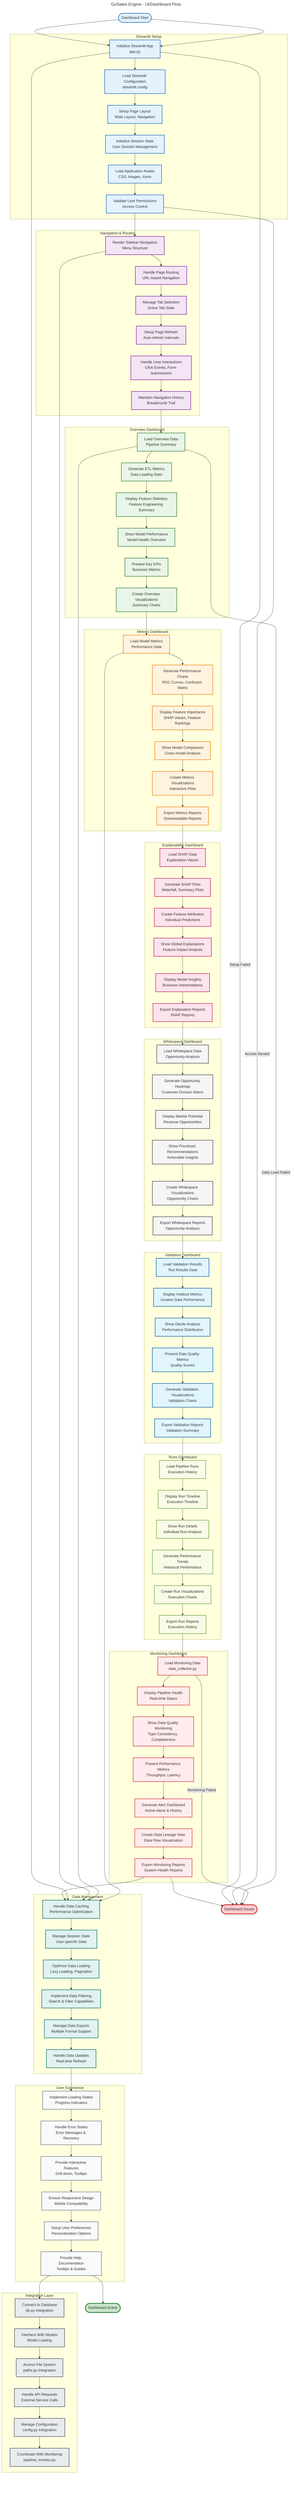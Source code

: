 ---
title: GoSales Engine - UI/Dashboard Flow
---

graph TB
    %% Start
    Start([Dashboard Start]) --> InitializeStreamlit

    %% Streamlit Initialization
    subgraph "Streamlit Setup"
        InitializeStreamlit[Initialize Streamlit App<br/>app.py]
        LoadStreamlitConfig[Load Streamlit Configuration<br/>streamlit.config]
        SetupPageLayout[Setup Page Layout<br/>Wide Layout, Navigation]
        InitializeSessionState[Initialize Session State<br/>User Session Management]
        LoadApplicationAssets[Load Application Assets<br/>CSS, Images, Icons]
        ValidateUserPermissions[Validate User Permissions<br/>Access Control]
    end

    %% Navigation & Routing
    subgraph "Navigation & Routing"
        RenderSidebarNavigation[Render Sidebar Navigation<br/>Menu Structure]
        HandlePageRouting[Handle Page Routing<br/>URL-based Navigation]
        ManageTabSelection[Manage Tab Selection<br/>Active Tab State]
        SetupPageRefresh[Setup Page Refresh<br/>Auto-refresh Intervals]
        HandleUserInteractions[Handle User Interactions<br/>Click Events, Form Submissions]
        MaintainNavigationHistory[Maintain Navigation History<br/>Breadcrumb Trail]
    end

    %% Overview Dashboard
    subgraph "Overview Dashboard"
        LoadOverviewData[Load Overview Data<br/>Pipeline Summary]
        GenerateETLMetrics[Generate ETL Metrics<br/>Data Loading Stats]
        DisplayFeatureStats[Display Feature Statistics<br/>Feature Engineering Summary]
        ShowModelPerformance[Show Model Performance<br/>Model Health Overview]
        PresentKeyKPIs[Present Key KPIs<br/>Business Metrics]
        CreateOverviewVisualizations[Create Overview Visualizations<br/>Summary Charts]
    end

    %% Metrics Dashboard
    subgraph "Metrics Dashboard"
        LoadModelMetrics[Load Model Metrics<br/>Performance Data]
        GeneratePerformanceCharts[Generate Performance Charts<br/>ROC Curves, Confusion Matrix]
        DisplayFeatureImportance[Display Feature Importance<br/>SHAP Values, Feature Rankings]
        ShowModelComparison[Show Model Comparison<br/>Cross-model Analysis]
        CreateMetricsVisualizations[Create Metrics Visualizations<br/>Interactive Plots]
        ExportMetricsReports[Export Metrics Reports<br/>Downloadable Reports]
    end

    %% Explainability Dashboard
    subgraph "Explainability Dashboard"
        LoadSHAPData[Load SHAP Data<br/>Explanation Values]
        GenerateSHAPPlots[Generate SHAP Plots<br/>Waterfall, Summary Plots]
        CreateFeatureAttribution[Create Feature Attribution<br/>Individual Predictions]
        ShowGlobalExplanations[Show Global Explanations<br/>Feature Impact Analysis]
        DisplayModelInsights[Display Model Insights<br/>Business Interpretations]
        ExportExplanationReports[Export Explanation Reports<br/>SHAP Reports]
    end

    %% Whitespace Dashboard
    subgraph "Whitespace Dashboard"
        LoadWhitespaceData[Load Whitespace Data<br/>Opportunity Analysis]
        GenerateOpportunityHeatmap[Generate Opportunity Heatmap<br/>Customer-Division Matrix]
        DisplayMarketPotential[Display Market Potential<br/>Revenue Opportunities]
        ShowPrioritizedRecommendations[Show Prioritized Recommendations<br/>Actionable Insights]
        CreateWhitespaceVisualizations[Create Whitespace Visualizations<br/>Opportunity Charts]
        ExportWhitespaceReports[Export Whitespace Reports<br/>Opportunity Analysis]
    end

    %% Validation Dashboard
    subgraph "Validation Dashboard"
        LoadValidationResults[Load Validation Results<br/>Test Results Data]
        DisplayHoldoutMetrics[Display Holdout Metrics<br/>Unseen Data Performance]
        ShowDecileAnalysis[Show Decile Analysis<br/>Performance Distribution]
        PresentDataQualityMetrics[Present Data Quality Metrics<br/>Quality Scores]
        GenerateValidationVisualizations[Generate Validation Visualizations<br/>Validation Charts]
        ExportValidationReports[Export Validation Reports<br/>Validation Summary]
    end

    %% Runs Dashboard
    subgraph "Runs Dashboard"
        LoadPipelineRuns[Load Pipeline Runs<br/>Execution History]
        DisplayRunTimeline[Display Run Timeline<br/>Execution Timeline]
        ShowRunDetails[Show Run Details<br/>Individual Run Analysis]
        GeneratePerformanceTrends[Generate Performance Trends<br/>Historical Performance]
        CreateRunVisualizations[Create Run Visualizations<br/>Execution Charts]
        ExportRunReports[Export Run Reports<br/>Execution History]
    end

    %% Monitoring Dashboard
    subgraph "Monitoring Dashboard"
        LoadMonitoringData[Load Monitoring Data<br/>data_collector.py]
        DisplayPipelineHealth[Display Pipeline Health<br/>Real-time Status]
        ShowDataQualityMonitoring[Show Data Quality Monitoring<br/>Type Consistency, Completeness]
        PresentPerformanceMetrics[Present Performance Metrics<br/>Throughput, Latency]
        GenerateAlertDashboard[Generate Alert Dashboard<br/>Active Alerts & History]
        CreateDataLineageView[Create Data Lineage View<br/>Data Flow Visualization]
        ExportMonitoringReports[Export Monitoring Reports<br/>System Health Reports]
    end

    %% Data Management
    subgraph "Data Management"
        HandleDataCaching[Handle Data Caching<br/>Performance Optimization]
        ManageSessionState[Manage Session State<br/>User-specific Data]
        OptimizeDataLoading[Optimize Data Loading<br/>Lazy Loading, Pagination]
        ImplementDataFiltering[Implement Data Filtering<br/>Search & Filter Capabilities]
        ManageDataExports[Manage Data Exports<br/>Multiple Format Support]
        HandleDataUpdates[Handle Data Updates<br/>Real-time Refresh]
    end

    %% User Experience
    subgraph "User Experience"
        ImplementLoadingStates[Implement Loading States<br/>Progress Indicators]
        HandleErrorStates[Handle Error States<br/>Error Messages & Recovery]
        ProvideInteractiveFeatures[Provide Interactive Features<br/>Drill-down, Tooltips]
        EnsureResponsiveDesign[Ensure Responsive Design<br/>Mobile Compatibility]
        SetupUserPreferences[Setup User Preferences<br/>Personalization Options]
        ProvideHelpDocumentation[Provide Help Documentation<br/>Tooltips & Guides]
    end

    %% Integration Layer
    subgraph "Integration Layer"
        ConnectToDatabase[Connect to Database<br/>db.py Integration]
        InterfaceWithModels[Interface With Models<br/>Model Loading]
        AccessFileSystem[Access File System<br/>paths.py Integration]
        HandleAPIRequests[Handle API Requests<br/>External Service Calls]
        ManageConfiguration[Manage Configuration<br/>config.py Integration]
        CoordinateWithMonitoring[Coordinate With Monitoring<br/>pipeline_monitor.py]
    end

    %% End
    ProvideHelpDocumentation --> Success([Dashboard Active])
    ExportMonitoringReports --> Failure([Dashboard Issues])

    %% Main Flow Connections
    Start --> InitializeStreamlit
    InitializeStreamlit --> LoadStreamlitConfig
    LoadStreamlitConfig --> SetupPageLayout
    SetupPageLayout --> InitializeSessionState
    InitializeSessionState --> LoadApplicationAssets
    LoadApplicationAssets --> ValidateUserPermissions
    ValidateUserPermissions --> RenderSidebarNavigation

    RenderSidebarNavigation --> HandlePageRouting
    HandlePageRouting --> ManageTabSelection
    ManageTabSelection --> SetupPageRefresh
    SetupPageRefresh --> HandleUserInteractions
    HandleUserInteractions --> MaintainNavigationHistory

    MaintainNavigationHistory --> LoadOverviewData
    LoadOverviewData --> GenerateETLMetrics
    GenerateETLMetrics --> DisplayFeatureStats
    DisplayFeatureStats --> ShowModelPerformance
    ShowModelPerformance --> PresentKeyKPIs
    PresentKeyKPIs --> CreateOverviewVisualizations

    CreateOverviewVisualizations --> LoadModelMetrics
    LoadModelMetrics --> GeneratePerformanceCharts
    GeneratePerformanceCharts --> DisplayFeatureImportance
    DisplayFeatureImportance --> ShowModelComparison
    ShowModelComparison --> CreateMetricsVisualizations
    CreateMetricsVisualizations --> ExportMetricsReports

    ExportMetricsReports --> LoadSHAPData
    LoadSHAPData --> GenerateSHAPPlots
    GenerateSHAPPlots --> CreateFeatureAttribution
    CreateFeatureAttribution --> ShowGlobalExplanations
    ShowGlobalExplanations --> DisplayModelInsights
    DisplayModelInsights --> ExportExplanationReports

    ExportExplanationReports --> LoadWhitespaceData
    LoadWhitespaceData --> GenerateOpportunityHeatmap
    GenerateOpportunityHeatmap --> DisplayMarketPotential
    DisplayMarketPotential --> ShowPrioritizedRecommendations
    ShowPrioritizedRecommendations --> CreateWhitespaceVisualizations
    CreateWhitespaceVisualizations --> ExportWhitespaceReports

    ExportWhitespaceReports --> LoadValidationResults
    LoadValidationResults --> DisplayHoldoutMetrics
    DisplayHoldoutMetrics --> ShowDecileAnalysis
    ShowDecileAnalysis --> PresentDataQualityMetrics
    PresentDataQualityMetrics --> GenerateValidationVisualizations
    GenerateValidationVisualizations --> ExportValidationReports

    ExportValidationReports --> LoadPipelineRuns
    LoadPipelineRuns --> DisplayRunTimeline
    DisplayRunTimeline --> ShowRunDetails
    ShowRunDetails --> GeneratePerformanceTrends
    GeneratePerformanceTrends --> CreateRunVisualizations
    CreateRunVisualizations --> ExportRunReports

    ExportRunReports --> LoadMonitoringData
    LoadMonitoringData --> DisplayPipelineHealth
    DisplayPipelineHealth --> ShowDataQualityMonitoring
    ShowDataQualityMonitoring --> PresentPerformanceMetrics
    PresentPerformanceMetrics --> GenerateAlertDashboard
    GenerateAlertDashboard --> CreateDataLineageView
    CreateDataLineageView --> ExportMonitoringReports

    ExportMonitoringReports --> HandleDataCaching
    HandleDataCaching --> ManageSessionState
    ManageSessionState --> OptimizeDataLoading
    OptimizeDataLoading --> ImplementDataFiltering
    ImplementDataFiltering --> ManageDataExports
    ManageDataExports --> HandleDataUpdates

    HandleDataUpdates --> ImplementLoadingStates
    ImplementLoadingStates --> HandleErrorStates
    HandleErrorStates --> ProvideInteractiveFeatures
    ProvideInteractiveFeatures --> EnsureResponsiveDesign
    EnsureResponsiveDesign --> SetupUserPreferences
    SetupUserPreferences --> ProvideHelpDocumentation

    ProvideHelpDocumentation --> ConnectToDatabase
    ConnectToDatabase --> InterfaceWithModels
    InterfaceWithModels --> AccessFileSystem
    AccessFileSystem --> HandleAPIRequests
    HandleAPIRequests --> ManageConfiguration
    ManageConfiguration --> CoordinateWithMonitoring

    %% Parallel Processing
    InitializeStreamlit --> HandleDataCaching
    RenderSidebarNavigation --> HandleDataCaching
    LoadOverviewData --> HandleDataCaching
    LoadModelMetrics --> HandleDataCaching

    %% Error Handling
    InitializeStreamlit -->|Setup Failed| Failure
    ValidateUserPermissions -->|Access Denied| Failure
    LoadOverviewData -->|Data Load Failed| Failure
    LoadMonitoringData -->|Monitoring Failed| Failure

    %% Styling
    classDef setup fill:#e3f2fd,stroke:#1565c0,stroke-width:2px
    classDef navigation fill:#f3e5f5,stroke:#7b1fa2,stroke-width:2px
    classDef overview fill:#e8f5e8,stroke:#2e7d32,stroke-width:2px
    classDef metrics fill:#fff3e0,stroke:#f57c00,stroke-width:2px
    classDef explainability fill:#fce4ec,stroke:#c2185b,stroke-width:2px
    classDef whitespace fill:#f5f5f5,stroke:#424242,stroke-width:2px
    classDef validation fill:#e1f5fe,stroke:#01579b,stroke-width:2px
    classDef runs fill:#f9fbe7,stroke:#689f38,stroke-width:2px
    classDef monitoring fill:#ffebee,stroke:#d32f2f,stroke-width:2px
    classDef data fill:#e0f2f1,stroke:#00695c,stroke-width:2px
    classDef ux fill:#f8f9fa,stroke:#6c757d,stroke-width:2px
    classDef integration fill:#e9ecef,stroke:#495057,stroke-width:2px
    classDef success fill:#c8e6c9,stroke:#2e7d32,stroke-width:3px
    classDef failure fill:#ffcdd2,stroke:#c62828,stroke-width:3px

    class Start,InitializeStreamlit,LoadStreamlitConfig,SetupPageLayout,InitializeSessionState,LoadApplicationAssets,ValidateUserPermissions setup
    class RenderSidebarNavigation,HandlePageRouting,ManageTabSelection,SetupPageRefresh,HandleUserInteractions,MaintainNavigationHistory navigation
    class LoadOverviewData,GenerateETLMetrics,DisplayFeatureStats,ShowModelPerformance,PresentKeyKPIs,CreateOverviewVisualizations overview
    class LoadModelMetrics,GeneratePerformanceCharts,DisplayFeatureImportance,ShowModelComparison,CreateMetricsVisualizations,ExportMetricsReports metrics
    class LoadSHAPData,GenerateSHAPPlots,CreateFeatureAttribution,ShowGlobalExplanations,DisplayModelInsights,ExportExplanationReports explainability
    class LoadWhitespaceData,GenerateOpportunityHeatmap,DisplayMarketPotential,ShowPrioritizedRecommendations,CreateWhitespaceVisualizations,ExportWhitespaceReports whitespace
    class LoadValidationResults,DisplayHoldoutMetrics,ShowDecileAnalysis,PresentDataQualityMetrics,GenerateValidationVisualizations,ExportValidationReports validation
    class LoadPipelineRuns,DisplayRunTimeline,ShowRunDetails,GeneratePerformanceTrends,CreateRunVisualizations,ExportRunReports runs
    class LoadMonitoringData,DisplayPipelineHealth,ShowDataQualityMonitoring,PresentPerformanceMetrics,GenerateAlertDashboard,CreateDataLineageView,ExportMonitoringReports monitoring
    class HandleDataCaching,ManageSessionState,OptimizeDataLoading,ImplementDataFiltering,ManageDataExports,HandleDataUpdates data
    class ImplementLoadingStates,HandleErrorStates,ProvideInteractiveFeatures,EnsureResponsiveDesign,SetupUserPreferences,ProvideHelpDocumentation ux
    class ConnectToDatabase,InterfaceWithModels,AccessFileSystem,HandleAPIRequests,ManageConfiguration,CoordinateWithMonitoring integration
    class Success success
    class Failure failure